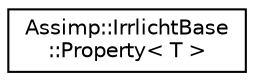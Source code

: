 digraph "Graphical Class Hierarchy"
{
  edge [fontname="Helvetica",fontsize="10",labelfontname="Helvetica",labelfontsize="10"];
  node [fontname="Helvetica",fontsize="10",shape=record];
  rankdir="LR";
  Node1 [label="Assimp::IrrlichtBase\l::Property\< T \>",height=0.2,width=0.4,color="black", fillcolor="white", style="filled",URL="$struct_assimp_1_1_irrlicht_base_1_1_property.html",tooltip="Data structure for a simple name-value property. "];
}
